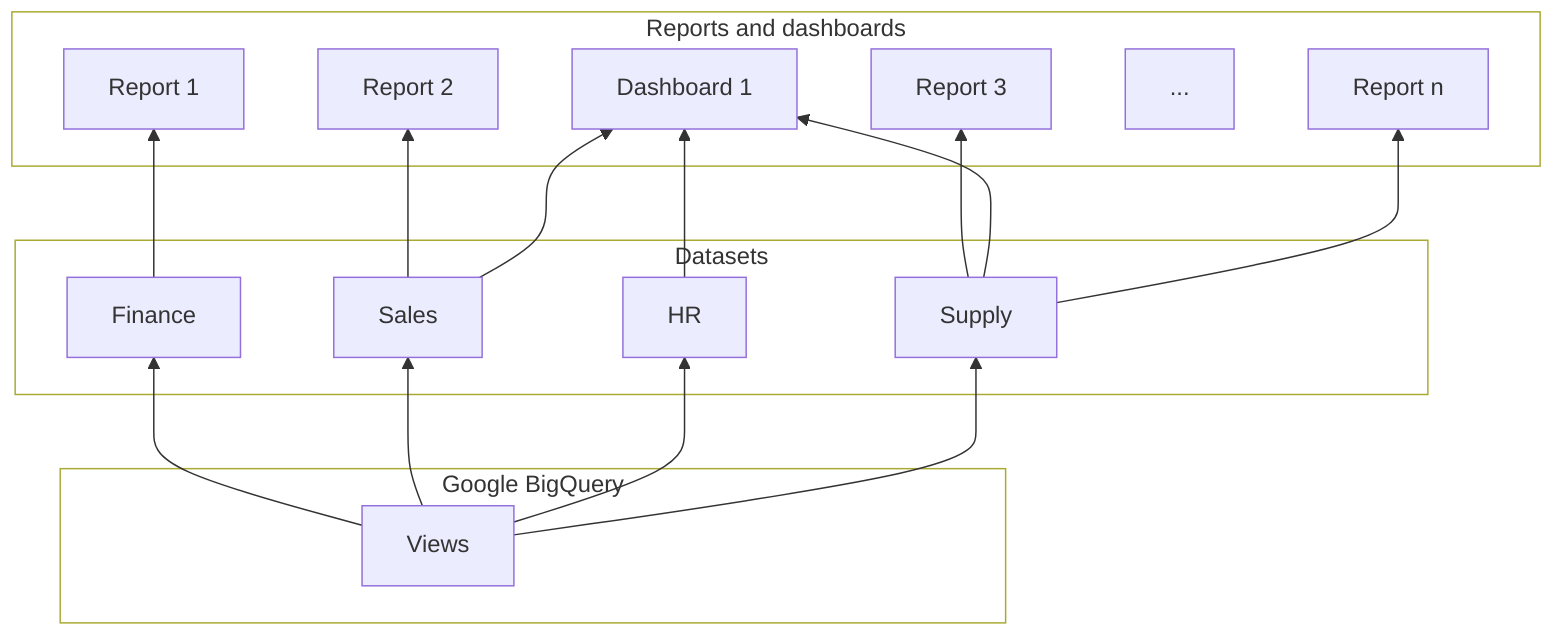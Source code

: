 ---
config:
  theme: default
  look: classic
---
flowchart BT
 subgraph s3["Datasets"]
        n22["Sales"]
        n23["Supply"]
        n24["Finance"]
        n25["HR"]
  end
 subgraph s4["Reports and dashboards"]
        n26["Report 2"]
        n27["Report 3"]
        n29["Report 1"]
        n40["Dashboard 1"]
        n42["..."]
        n41["Report n"]
  end
 subgraph s5["Google BigQuery"]
        n51["Views"]
  end
    n51 --> n24 & n22 & n25 & n23
    n22 --> n26 & n40
    n23 --> n27 & n40 & n41
    n24 --> n29
    n25 --> n40
    style s3 fill:transparent
    style s4 fill:transparent
    style s5 fill:transparent